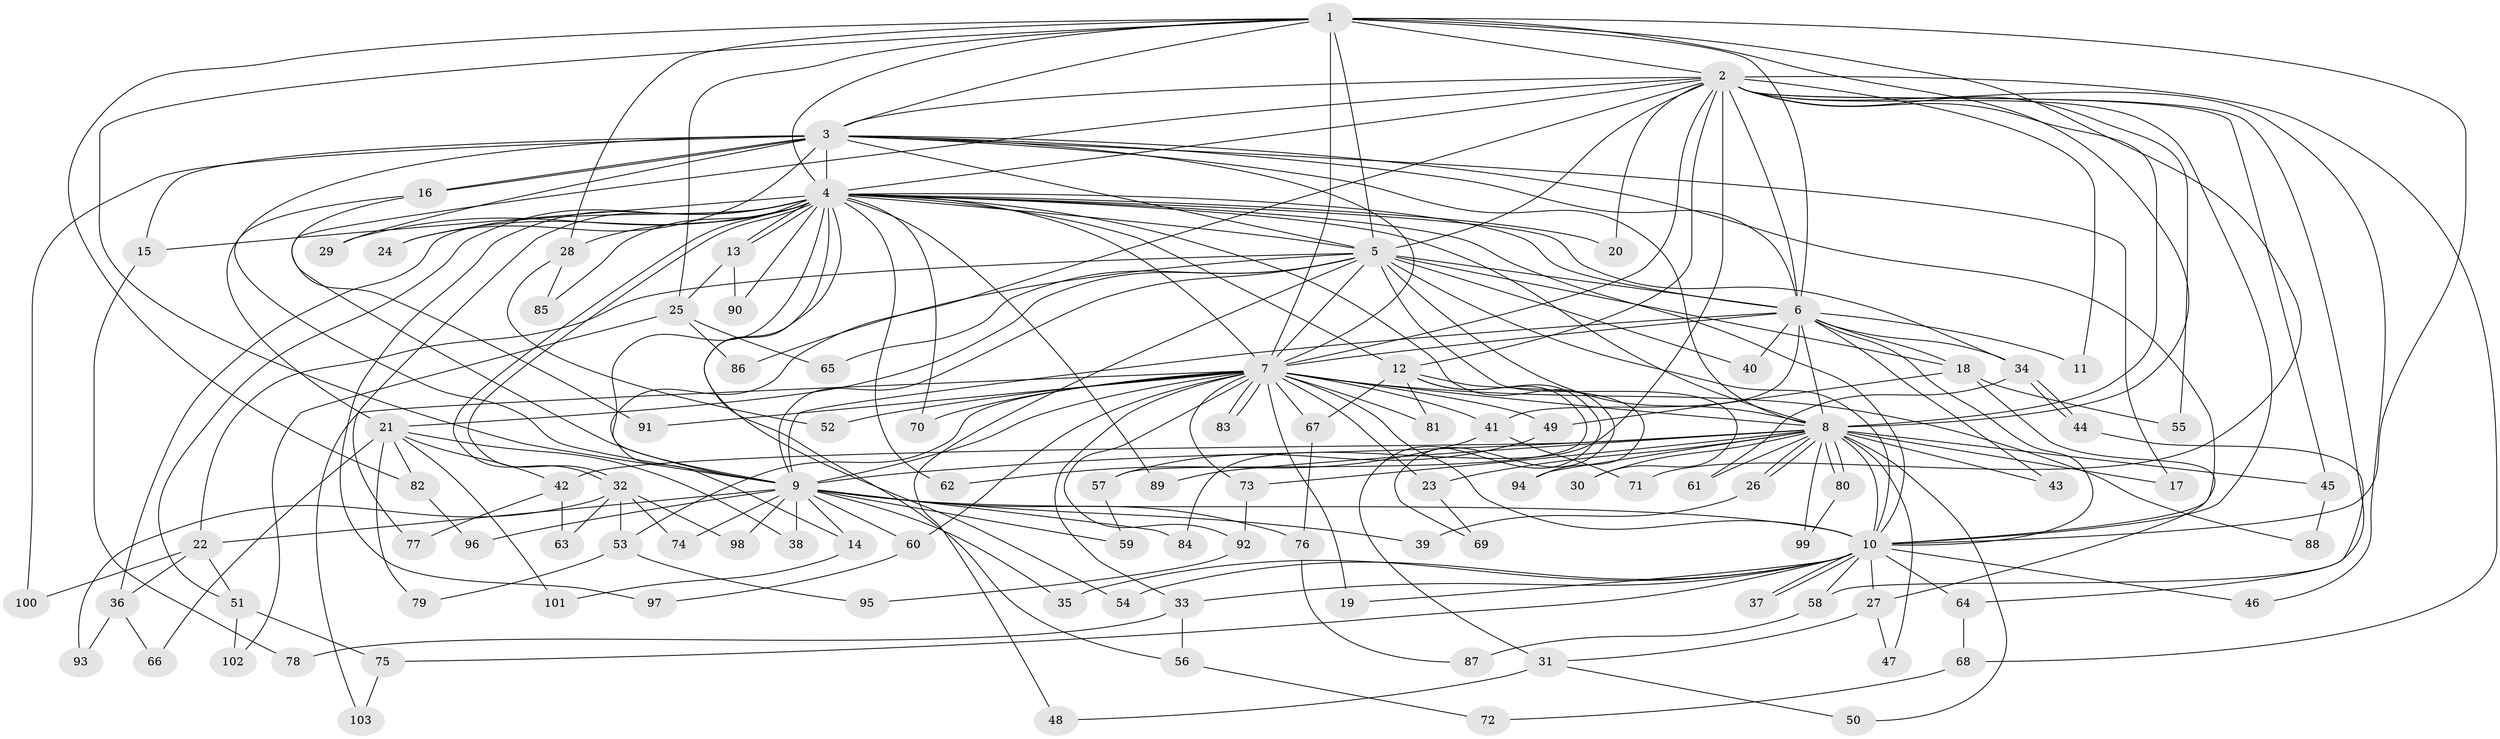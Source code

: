 // coarse degree distribution, {13: 0.038461538461538464, 25: 0.019230769230769232, 2: 0.2692307692307692, 14: 0.019230769230769232, 20: 0.019230769230769232, 16: 0.019230769230769232, 1: 0.057692307692307696, 4: 0.1346153846153846, 6: 0.038461538461538464, 5: 0.038461538461538464, 3: 0.25, 22: 0.019230769230769232, 7: 0.038461538461538464, 17: 0.019230769230769232, 8: 0.019230769230769232}
// Generated by graph-tools (version 1.1) at 2025/36/03/04/25 23:36:28]
// undirected, 103 vertices, 231 edges
graph export_dot {
  node [color=gray90,style=filled];
  1;
  2;
  3;
  4;
  5;
  6;
  7;
  8;
  9;
  10;
  11;
  12;
  13;
  14;
  15;
  16;
  17;
  18;
  19;
  20;
  21;
  22;
  23;
  24;
  25;
  26;
  27;
  28;
  29;
  30;
  31;
  32;
  33;
  34;
  35;
  36;
  37;
  38;
  39;
  40;
  41;
  42;
  43;
  44;
  45;
  46;
  47;
  48;
  49;
  50;
  51;
  52;
  53;
  54;
  55;
  56;
  57;
  58;
  59;
  60;
  61;
  62;
  63;
  64;
  65;
  66;
  67;
  68;
  69;
  70;
  71;
  72;
  73;
  74;
  75;
  76;
  77;
  78;
  79;
  80;
  81;
  82;
  83;
  84;
  85;
  86;
  87;
  88;
  89;
  90;
  91;
  92;
  93;
  94;
  95;
  96;
  97;
  98;
  99;
  100;
  101;
  102;
  103;
  1 -- 2;
  1 -- 3;
  1 -- 4;
  1 -- 5;
  1 -- 6;
  1 -- 7;
  1 -- 8;
  1 -- 9;
  1 -- 10;
  1 -- 25;
  1 -- 28;
  1 -- 71;
  1 -- 82;
  2 -- 3;
  2 -- 4;
  2 -- 5;
  2 -- 6;
  2 -- 7;
  2 -- 8;
  2 -- 9;
  2 -- 10;
  2 -- 11;
  2 -- 12;
  2 -- 14;
  2 -- 20;
  2 -- 45;
  2 -- 46;
  2 -- 55;
  2 -- 58;
  2 -- 68;
  2 -- 84;
  3 -- 4;
  3 -- 5;
  3 -- 6;
  3 -- 7;
  3 -- 8;
  3 -- 9;
  3 -- 10;
  3 -- 15;
  3 -- 16;
  3 -- 16;
  3 -- 17;
  3 -- 24;
  3 -- 29;
  3 -- 100;
  4 -- 5;
  4 -- 6;
  4 -- 7;
  4 -- 8;
  4 -- 9;
  4 -- 10;
  4 -- 12;
  4 -- 13;
  4 -- 13;
  4 -- 15;
  4 -- 20;
  4 -- 24;
  4 -- 28;
  4 -- 29;
  4 -- 32;
  4 -- 32;
  4 -- 34;
  4 -- 36;
  4 -- 51;
  4 -- 54;
  4 -- 56;
  4 -- 62;
  4 -- 69;
  4 -- 70;
  4 -- 77;
  4 -- 85;
  4 -- 89;
  4 -- 90;
  4 -- 97;
  5 -- 6;
  5 -- 7;
  5 -- 8;
  5 -- 9;
  5 -- 10;
  5 -- 18;
  5 -- 21;
  5 -- 22;
  5 -- 30;
  5 -- 40;
  5 -- 48;
  5 -- 65;
  5 -- 86;
  6 -- 7;
  6 -- 8;
  6 -- 9;
  6 -- 10;
  6 -- 11;
  6 -- 18;
  6 -- 34;
  6 -- 40;
  6 -- 41;
  6 -- 43;
  7 -- 8;
  7 -- 9;
  7 -- 10;
  7 -- 19;
  7 -- 23;
  7 -- 33;
  7 -- 41;
  7 -- 49;
  7 -- 52;
  7 -- 53;
  7 -- 60;
  7 -- 67;
  7 -- 70;
  7 -- 73;
  7 -- 81;
  7 -- 83;
  7 -- 83;
  7 -- 88;
  7 -- 91;
  7 -- 92;
  7 -- 103;
  8 -- 9;
  8 -- 10;
  8 -- 17;
  8 -- 23;
  8 -- 26;
  8 -- 26;
  8 -- 30;
  8 -- 42;
  8 -- 43;
  8 -- 45;
  8 -- 47;
  8 -- 50;
  8 -- 61;
  8 -- 73;
  8 -- 80;
  8 -- 80;
  8 -- 89;
  8 -- 94;
  8 -- 99;
  9 -- 10;
  9 -- 14;
  9 -- 22;
  9 -- 35;
  9 -- 38;
  9 -- 39;
  9 -- 59;
  9 -- 60;
  9 -- 74;
  9 -- 76;
  9 -- 84;
  9 -- 96;
  9 -- 98;
  10 -- 19;
  10 -- 27;
  10 -- 33;
  10 -- 35;
  10 -- 37;
  10 -- 37;
  10 -- 46;
  10 -- 54;
  10 -- 58;
  10 -- 64;
  10 -- 75;
  12 -- 31;
  12 -- 57;
  12 -- 67;
  12 -- 81;
  12 -- 94;
  13 -- 25;
  13 -- 90;
  14 -- 101;
  15 -- 78;
  16 -- 21;
  16 -- 91;
  18 -- 27;
  18 -- 49;
  18 -- 55;
  21 -- 38;
  21 -- 42;
  21 -- 66;
  21 -- 79;
  21 -- 82;
  21 -- 101;
  22 -- 36;
  22 -- 51;
  22 -- 100;
  23 -- 69;
  25 -- 65;
  25 -- 86;
  25 -- 102;
  26 -- 39;
  27 -- 31;
  27 -- 47;
  28 -- 52;
  28 -- 85;
  31 -- 48;
  31 -- 50;
  32 -- 53;
  32 -- 63;
  32 -- 74;
  32 -- 93;
  32 -- 98;
  33 -- 56;
  33 -- 78;
  34 -- 44;
  34 -- 44;
  34 -- 61;
  36 -- 66;
  36 -- 93;
  41 -- 62;
  41 -- 71;
  42 -- 63;
  42 -- 77;
  44 -- 64;
  45 -- 88;
  49 -- 57;
  51 -- 75;
  51 -- 102;
  53 -- 79;
  53 -- 95;
  56 -- 72;
  57 -- 59;
  58 -- 87;
  60 -- 97;
  64 -- 68;
  67 -- 76;
  68 -- 72;
  73 -- 92;
  75 -- 103;
  76 -- 87;
  80 -- 99;
  82 -- 96;
  92 -- 95;
}

